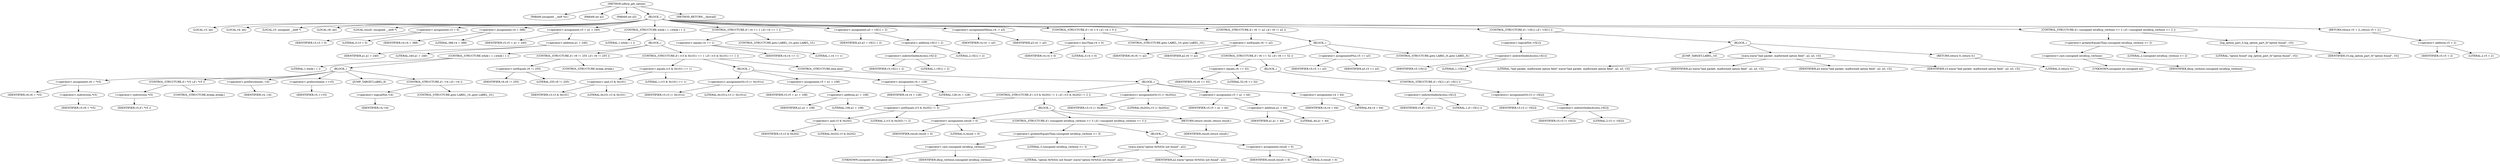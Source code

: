digraph udhcp_get_option {  
"1000106" [label = "(METHOD,udhcp_get_option)" ]
"1000107" [label = "(PARAM,unsigned __int8 *a1)" ]
"1000108" [label = "(PARAM,int a2)" ]
"1000109" [label = "(PARAM,int a3)" ]
"1000110" [label = "(BLOCK,,)" ]
"1000111" [label = "(LOCAL,v3: int)" ]
"1000112" [label = "(LOCAL,v4: int)" ]
"1000113" [label = "(LOCAL,v5: unsigned __int8 *)" ]
"1000114" [label = "(LOCAL,v6: int)" ]
"1000115" [label = "(LOCAL,result: unsigned __int8 *)" ]
"1000116" [label = "(<operator>.assignment,v3 = 0)" ]
"1000117" [label = "(IDENTIFIER,v3,v3 = 0)" ]
"1000118" [label = "(LITERAL,0,v3 = 0)" ]
"1000119" [label = "(<operator>.assignment,v4 = 388)" ]
"1000120" [label = "(IDENTIFIER,v4,v4 = 388)" ]
"1000121" [label = "(LITERAL,388,v4 = 388)" ]
"1000122" [label = "(<operator>.assignment,v5 = a1 + 240)" ]
"1000123" [label = "(IDENTIFIER,v5,v5 = a1 + 240)" ]
"1000124" [label = "(<operator>.addition,a1 + 240)" ]
"1000125" [label = "(IDENTIFIER,a1,a1 + 240)" ]
"1000126" [label = "(LITERAL,240,a1 + 240)" ]
"1000127" [label = "(CONTROL_STRUCTURE,while ( 1 ),while ( 1 ))" ]
"1000128" [label = "(LITERAL,1,while ( 1 ))" ]
"1000129" [label = "(BLOCK,,)" ]
"1000130" [label = "(CONTROL_STRUCTURE,while ( 1 ),while ( 1 ))" ]
"1000131" [label = "(LITERAL,1,while ( 1 ))" ]
"1000132" [label = "(BLOCK,,)" ]
"1000133" [label = "(<operator>.assignment,v6 = *v5)" ]
"1000134" [label = "(IDENTIFIER,v6,v6 = *v5)" ]
"1000135" [label = "(<operator>.indirection,*v5)" ]
"1000136" [label = "(IDENTIFIER,v5,v6 = *v5)" ]
"1000137" [label = "(CONTROL_STRUCTURE,if ( *v5 ),if ( *v5 ))" ]
"1000138" [label = "(<operator>.indirection,*v5)" ]
"1000139" [label = "(IDENTIFIER,v5,if ( *v5 ))" ]
"1000140" [label = "(CONTROL_STRUCTURE,break;,break;)" ]
"1000141" [label = "(<operator>.preDecrement,--v4)" ]
"1000142" [label = "(IDENTIFIER,v4,--v4)" ]
"1000143" [label = "(<operator>.preIncrement,++v5)" ]
"1000144" [label = "(IDENTIFIER,v5,++v5)" ]
"1000145" [label = "(JUMP_TARGET,LABEL_9)" ]
"1000146" [label = "(CONTROL_STRUCTURE,if ( !v4 ),if ( !v4 ))" ]
"1000147" [label = "(<operator>.logicalNot,!v4)" ]
"1000148" [label = "(IDENTIFIER,v4,!v4)" ]
"1000149" [label = "(CONTROL_STRUCTURE,goto LABEL_10;,goto LABEL_10;)" ]
"1000150" [label = "(CONTROL_STRUCTURE,if ( v6 != 255 ),if ( v6 != 255 ))" ]
"1000151" [label = "(<operator>.notEquals,v6 != 255)" ]
"1000152" [label = "(IDENTIFIER,v6,v6 != 255)" ]
"1000153" [label = "(LITERAL,255,v6 != 255)" ]
"1000154" [label = "(CONTROL_STRUCTURE,break;,break;)" ]
"1000155" [label = "(CONTROL_STRUCTURE,if ( (v3 & 0x101) == 1 ),if ( (v3 & 0x101) == 1 ))" ]
"1000156" [label = "(<operator>.equals,(v3 & 0x101) == 1)" ]
"1000157" [label = "(<operator>.and,v3 & 0x101)" ]
"1000158" [label = "(IDENTIFIER,v3,v3 & 0x101)" ]
"1000159" [label = "(LITERAL,0x101,v3 & 0x101)" ]
"1000160" [label = "(LITERAL,1,(v3 & 0x101) == 1)" ]
"1000161" [label = "(BLOCK,,)" ]
"1000162" [label = "(<operators>.assignmentOr,v3 |= 0x101u)" ]
"1000163" [label = "(IDENTIFIER,v3,v3 |= 0x101u)" ]
"1000164" [label = "(LITERAL,0x101u,v3 |= 0x101u)" ]
"1000165" [label = "(<operator>.assignment,v5 = a1 + 108)" ]
"1000166" [label = "(IDENTIFIER,v5,v5 = a1 + 108)" ]
"1000167" [label = "(<operator>.addition,a1 + 108)" ]
"1000168" [label = "(IDENTIFIER,a1,a1 + 108)" ]
"1000169" [label = "(LITERAL,108,a1 + 108)" ]
"1000170" [label = "(<operator>.assignment,v4 = 128)" ]
"1000171" [label = "(IDENTIFIER,v4,v4 = 128)" ]
"1000172" [label = "(LITERAL,128,v4 = 128)" ]
"1000173" [label = "(CONTROL_STRUCTURE,else,else)" ]
"1000174" [label = "(BLOCK,,)" ]
"1000175" [label = "(CONTROL_STRUCTURE,if ( (v3 & 0x202) != 2 ),if ( (v3 & 0x202) != 2 ))" ]
"1000176" [label = "(<operator>.notEquals,(v3 & 0x202) != 2)" ]
"1000177" [label = "(<operator>.and,v3 & 0x202)" ]
"1000178" [label = "(IDENTIFIER,v3,v3 & 0x202)" ]
"1000179" [label = "(LITERAL,0x202,v3 & 0x202)" ]
"1000180" [label = "(LITERAL,2,(v3 & 0x202) != 2)" ]
"1000181" [label = "(BLOCK,,)" ]
"1000182" [label = "(<operator>.assignment,result = 0)" ]
"1000183" [label = "(IDENTIFIER,result,result = 0)" ]
"1000184" [label = "(LITERAL,0,result = 0)" ]
"1000185" [label = "(CONTROL_STRUCTURE,if ( (unsigned int)dhcp_verbose >= 3 ),if ( (unsigned int)dhcp_verbose >= 3 ))" ]
"1000186" [label = "(<operator>.greaterEqualsThan,(unsigned int)dhcp_verbose >= 3)" ]
"1000187" [label = "(<operator>.cast,(unsigned int)dhcp_verbose)" ]
"1000188" [label = "(UNKNOWN,unsigned int,unsigned int)" ]
"1000189" [label = "(IDENTIFIER,dhcp_verbose,(unsigned int)dhcp_verbose)" ]
"1000190" [label = "(LITERAL,3,(unsigned int)dhcp_verbose >= 3)" ]
"1000191" [label = "(BLOCK,,)" ]
"1000192" [label = "(warn,warn(\"option 0x%02x not found\", a2))" ]
"1000193" [label = "(LITERAL,\"option 0x%02x not found\",warn(\"option 0x%02x not found\", a2))" ]
"1000194" [label = "(IDENTIFIER,a2,warn(\"option 0x%02x not found\", a2))" ]
"1000195" [label = "(<operator>.assignment,result = 0)" ]
"1000196" [label = "(IDENTIFIER,result,result = 0)" ]
"1000197" [label = "(LITERAL,0,result = 0)" ]
"1000198" [label = "(RETURN,return result;,return result;)" ]
"1000199" [label = "(IDENTIFIER,result,return result;)" ]
"1000200" [label = "(<operators>.assignmentOr,v3 |= 0x202u)" ]
"1000201" [label = "(IDENTIFIER,v3,v3 |= 0x202u)" ]
"1000202" [label = "(LITERAL,0x202u,v3 |= 0x202u)" ]
"1000203" [label = "(<operator>.assignment,v5 = a1 + 44)" ]
"1000204" [label = "(IDENTIFIER,v5,v5 = a1 + 44)" ]
"1000205" [label = "(<operator>.addition,a1 + 44)" ]
"1000206" [label = "(IDENTIFIER,a1,a1 + 44)" ]
"1000207" [label = "(LITERAL,44,a1 + 44)" ]
"1000208" [label = "(<operator>.assignment,v4 = 64)" ]
"1000209" [label = "(IDENTIFIER,v4,v4 = 64)" ]
"1000210" [label = "(LITERAL,64,v4 = 64)" ]
"1000211" [label = "(CONTROL_STRUCTURE,if ( v4 == 1 ),if ( v4 == 1 ))" ]
"1000212" [label = "(<operator>.equals,v4 == 1)" ]
"1000213" [label = "(IDENTIFIER,v4,v4 == 1)" ]
"1000214" [label = "(LITERAL,1,v4 == 1)" ]
"1000215" [label = "(CONTROL_STRUCTURE,goto LABEL_10;,goto LABEL_10;)" ]
"1000216" [label = "(<operator>.assignment,a3 = v5[1] + 2)" ]
"1000217" [label = "(IDENTIFIER,a3,a3 = v5[1] + 2)" ]
"1000218" [label = "(<operator>.addition,v5[1] + 2)" ]
"1000219" [label = "(<operator>.indirectIndexAccess,v5[1])" ]
"1000220" [label = "(IDENTIFIER,v5,v5[1] + 2)" ]
"1000221" [label = "(LITERAL,1,v5[1] + 2)" ]
"1000222" [label = "(LITERAL,2,v5[1] + 2)" ]
"1000223" [label = "(<operator>.assignmentMinus,v4 -= a3)" ]
"1000224" [label = "(IDENTIFIER,v4,v4 -= a3)" ]
"1000225" [label = "(IDENTIFIER,a3,v4 -= a3)" ]
"1000226" [label = "(CONTROL_STRUCTURE,if ( v4 < 0 ),if ( v4 < 0 ))" ]
"1000227" [label = "(<operator>.lessThan,v4 < 0)" ]
"1000228" [label = "(IDENTIFIER,v4,v4 < 0)" ]
"1000229" [label = "(LITERAL,0,v4 < 0)" ]
"1000230" [label = "(CONTROL_STRUCTURE,goto LABEL_10;,goto LABEL_10;)" ]
"1000231" [label = "(CONTROL_STRUCTURE,if ( v6 != a2 ),if ( v6 != a2 ))" ]
"1000232" [label = "(<operator>.notEquals,v6 != a2)" ]
"1000233" [label = "(IDENTIFIER,v6,v6 != a2)" ]
"1000234" [label = "(IDENTIFIER,a2,v6 != a2)" ]
"1000235" [label = "(BLOCK,,)" ]
"1000236" [label = "(CONTROL_STRUCTURE,if ( v6 == 52 ),if ( v6 == 52 ))" ]
"1000237" [label = "(<operator>.equals,v6 == 52)" ]
"1000238" [label = "(IDENTIFIER,v6,v6 == 52)" ]
"1000239" [label = "(LITERAL,52,v6 == 52)" ]
"1000240" [label = "(BLOCK,,)" ]
"1000241" [label = "(CONTROL_STRUCTURE,if ( v5[1] ),if ( v5[1] ))" ]
"1000242" [label = "(<operator>.indirectIndexAccess,v5[1])" ]
"1000243" [label = "(IDENTIFIER,v5,if ( v5[1] ))" ]
"1000244" [label = "(LITERAL,1,if ( v5[1] ))" ]
"1000245" [label = "(<operators>.assignmentOr,v3 |= v5[2])" ]
"1000246" [label = "(IDENTIFIER,v3,v3 |= v5[2])" ]
"1000247" [label = "(<operator>.indirectIndexAccess,v5[2])" ]
"1000248" [label = "(IDENTIFIER,v5,v3 |= v5[2])" ]
"1000249" [label = "(LITERAL,2,v3 |= v5[2])" ]
"1000250" [label = "(<operator>.assignmentPlus,v5 += a3)" ]
"1000251" [label = "(IDENTIFIER,v5,v5 += a3)" ]
"1000252" [label = "(IDENTIFIER,a3,v5 += a3)" ]
"1000253" [label = "(CONTROL_STRUCTURE,goto LABEL_9;,goto LABEL_9;)" ]
"1000254" [label = "(CONTROL_STRUCTURE,if ( !v5[1] ),if ( !v5[1] ))" ]
"1000255" [label = "(<operator>.logicalNot,!v5[1])" ]
"1000256" [label = "(<operator>.indirectIndexAccess,v5[1])" ]
"1000257" [label = "(IDENTIFIER,v5,!v5[1])" ]
"1000258" [label = "(LITERAL,1,!v5[1])" ]
"1000259" [label = "(BLOCK,,)" ]
"1000260" [label = "(JUMP_TARGET,LABEL_10)" ]
"1000261" [label = "(warn,warn(\"bad packet, malformed option field\", a2, a3, v3))" ]
"1000262" [label = "(LITERAL,\"bad packet, malformed option field\",warn(\"bad packet, malformed option field\", a2, a3, v3))" ]
"1000263" [label = "(IDENTIFIER,a2,warn(\"bad packet, malformed option field\", a2, a3, v3))" ]
"1000264" [label = "(IDENTIFIER,a3,warn(\"bad packet, malformed option field\", a2, a3, v3))" ]
"1000265" [label = "(IDENTIFIER,v3,warn(\"bad packet, malformed option field\", a2, a3, v3))" ]
"1000266" [label = "(RETURN,return 0;,return 0;)" ]
"1000267" [label = "(LITERAL,0,return 0;)" ]
"1000268" [label = "(CONTROL_STRUCTURE,if ( (unsigned int)dhcp_verbose >= 2 ),if ( (unsigned int)dhcp_verbose >= 2 ))" ]
"1000269" [label = "(<operator>.greaterEqualsThan,(unsigned int)dhcp_verbose >= 2)" ]
"1000270" [label = "(<operator>.cast,(unsigned int)dhcp_verbose)" ]
"1000271" [label = "(UNKNOWN,unsigned int,unsigned int)" ]
"1000272" [label = "(IDENTIFIER,dhcp_verbose,(unsigned int)dhcp_verbose)" ]
"1000273" [label = "(LITERAL,2,(unsigned int)dhcp_verbose >= 2)" ]
"1000274" [label = "(log_option_part_0,log_option_part_0(\"option found\", v5))" ]
"1000275" [label = "(LITERAL,\"option found\",log_option_part_0(\"option found\", v5))" ]
"1000276" [label = "(IDENTIFIER,v5,log_option_part_0(\"option found\", v5))" ]
"1000277" [label = "(RETURN,return v5 + 2;,return v5 + 2;)" ]
"1000278" [label = "(<operator>.addition,v5 + 2)" ]
"1000279" [label = "(IDENTIFIER,v5,v5 + 2)" ]
"1000280" [label = "(LITERAL,2,v5 + 2)" ]
"1000281" [label = "(METHOD_RETURN,__fastcall)" ]
  "1000106" -> "1000107" 
  "1000106" -> "1000108" 
  "1000106" -> "1000109" 
  "1000106" -> "1000110" 
  "1000106" -> "1000281" 
  "1000110" -> "1000111" 
  "1000110" -> "1000112" 
  "1000110" -> "1000113" 
  "1000110" -> "1000114" 
  "1000110" -> "1000115" 
  "1000110" -> "1000116" 
  "1000110" -> "1000119" 
  "1000110" -> "1000122" 
  "1000110" -> "1000127" 
  "1000110" -> "1000211" 
  "1000110" -> "1000216" 
  "1000110" -> "1000223" 
  "1000110" -> "1000226" 
  "1000110" -> "1000231" 
  "1000110" -> "1000254" 
  "1000110" -> "1000268" 
  "1000110" -> "1000277" 
  "1000116" -> "1000117" 
  "1000116" -> "1000118" 
  "1000119" -> "1000120" 
  "1000119" -> "1000121" 
  "1000122" -> "1000123" 
  "1000122" -> "1000124" 
  "1000124" -> "1000125" 
  "1000124" -> "1000126" 
  "1000127" -> "1000128" 
  "1000127" -> "1000129" 
  "1000129" -> "1000130" 
  "1000129" -> "1000150" 
  "1000129" -> "1000155" 
  "1000130" -> "1000131" 
  "1000130" -> "1000132" 
  "1000132" -> "1000133" 
  "1000132" -> "1000137" 
  "1000132" -> "1000141" 
  "1000132" -> "1000143" 
  "1000132" -> "1000145" 
  "1000132" -> "1000146" 
  "1000133" -> "1000134" 
  "1000133" -> "1000135" 
  "1000135" -> "1000136" 
  "1000137" -> "1000138" 
  "1000137" -> "1000140" 
  "1000138" -> "1000139" 
  "1000141" -> "1000142" 
  "1000143" -> "1000144" 
  "1000146" -> "1000147" 
  "1000146" -> "1000149" 
  "1000147" -> "1000148" 
  "1000150" -> "1000151" 
  "1000150" -> "1000154" 
  "1000151" -> "1000152" 
  "1000151" -> "1000153" 
  "1000155" -> "1000156" 
  "1000155" -> "1000161" 
  "1000155" -> "1000173" 
  "1000156" -> "1000157" 
  "1000156" -> "1000160" 
  "1000157" -> "1000158" 
  "1000157" -> "1000159" 
  "1000161" -> "1000162" 
  "1000161" -> "1000165" 
  "1000161" -> "1000170" 
  "1000162" -> "1000163" 
  "1000162" -> "1000164" 
  "1000165" -> "1000166" 
  "1000165" -> "1000167" 
  "1000167" -> "1000168" 
  "1000167" -> "1000169" 
  "1000170" -> "1000171" 
  "1000170" -> "1000172" 
  "1000173" -> "1000174" 
  "1000174" -> "1000175" 
  "1000174" -> "1000200" 
  "1000174" -> "1000203" 
  "1000174" -> "1000208" 
  "1000175" -> "1000176" 
  "1000175" -> "1000181" 
  "1000176" -> "1000177" 
  "1000176" -> "1000180" 
  "1000177" -> "1000178" 
  "1000177" -> "1000179" 
  "1000181" -> "1000182" 
  "1000181" -> "1000185" 
  "1000181" -> "1000198" 
  "1000182" -> "1000183" 
  "1000182" -> "1000184" 
  "1000185" -> "1000186" 
  "1000185" -> "1000191" 
  "1000186" -> "1000187" 
  "1000186" -> "1000190" 
  "1000187" -> "1000188" 
  "1000187" -> "1000189" 
  "1000191" -> "1000192" 
  "1000191" -> "1000195" 
  "1000192" -> "1000193" 
  "1000192" -> "1000194" 
  "1000195" -> "1000196" 
  "1000195" -> "1000197" 
  "1000198" -> "1000199" 
  "1000200" -> "1000201" 
  "1000200" -> "1000202" 
  "1000203" -> "1000204" 
  "1000203" -> "1000205" 
  "1000205" -> "1000206" 
  "1000205" -> "1000207" 
  "1000208" -> "1000209" 
  "1000208" -> "1000210" 
  "1000211" -> "1000212" 
  "1000211" -> "1000215" 
  "1000212" -> "1000213" 
  "1000212" -> "1000214" 
  "1000216" -> "1000217" 
  "1000216" -> "1000218" 
  "1000218" -> "1000219" 
  "1000218" -> "1000222" 
  "1000219" -> "1000220" 
  "1000219" -> "1000221" 
  "1000223" -> "1000224" 
  "1000223" -> "1000225" 
  "1000226" -> "1000227" 
  "1000226" -> "1000230" 
  "1000227" -> "1000228" 
  "1000227" -> "1000229" 
  "1000231" -> "1000232" 
  "1000231" -> "1000235" 
  "1000232" -> "1000233" 
  "1000232" -> "1000234" 
  "1000235" -> "1000236" 
  "1000235" -> "1000250" 
  "1000235" -> "1000253" 
  "1000236" -> "1000237" 
  "1000236" -> "1000240" 
  "1000237" -> "1000238" 
  "1000237" -> "1000239" 
  "1000240" -> "1000241" 
  "1000241" -> "1000242" 
  "1000241" -> "1000245" 
  "1000242" -> "1000243" 
  "1000242" -> "1000244" 
  "1000245" -> "1000246" 
  "1000245" -> "1000247" 
  "1000247" -> "1000248" 
  "1000247" -> "1000249" 
  "1000250" -> "1000251" 
  "1000250" -> "1000252" 
  "1000254" -> "1000255" 
  "1000254" -> "1000259" 
  "1000255" -> "1000256" 
  "1000256" -> "1000257" 
  "1000256" -> "1000258" 
  "1000259" -> "1000260" 
  "1000259" -> "1000261" 
  "1000259" -> "1000266" 
  "1000261" -> "1000262" 
  "1000261" -> "1000263" 
  "1000261" -> "1000264" 
  "1000261" -> "1000265" 
  "1000266" -> "1000267" 
  "1000268" -> "1000269" 
  "1000268" -> "1000274" 
  "1000269" -> "1000270" 
  "1000269" -> "1000273" 
  "1000270" -> "1000271" 
  "1000270" -> "1000272" 
  "1000274" -> "1000275" 
  "1000274" -> "1000276" 
  "1000277" -> "1000278" 
  "1000278" -> "1000279" 
  "1000278" -> "1000280" 
}
